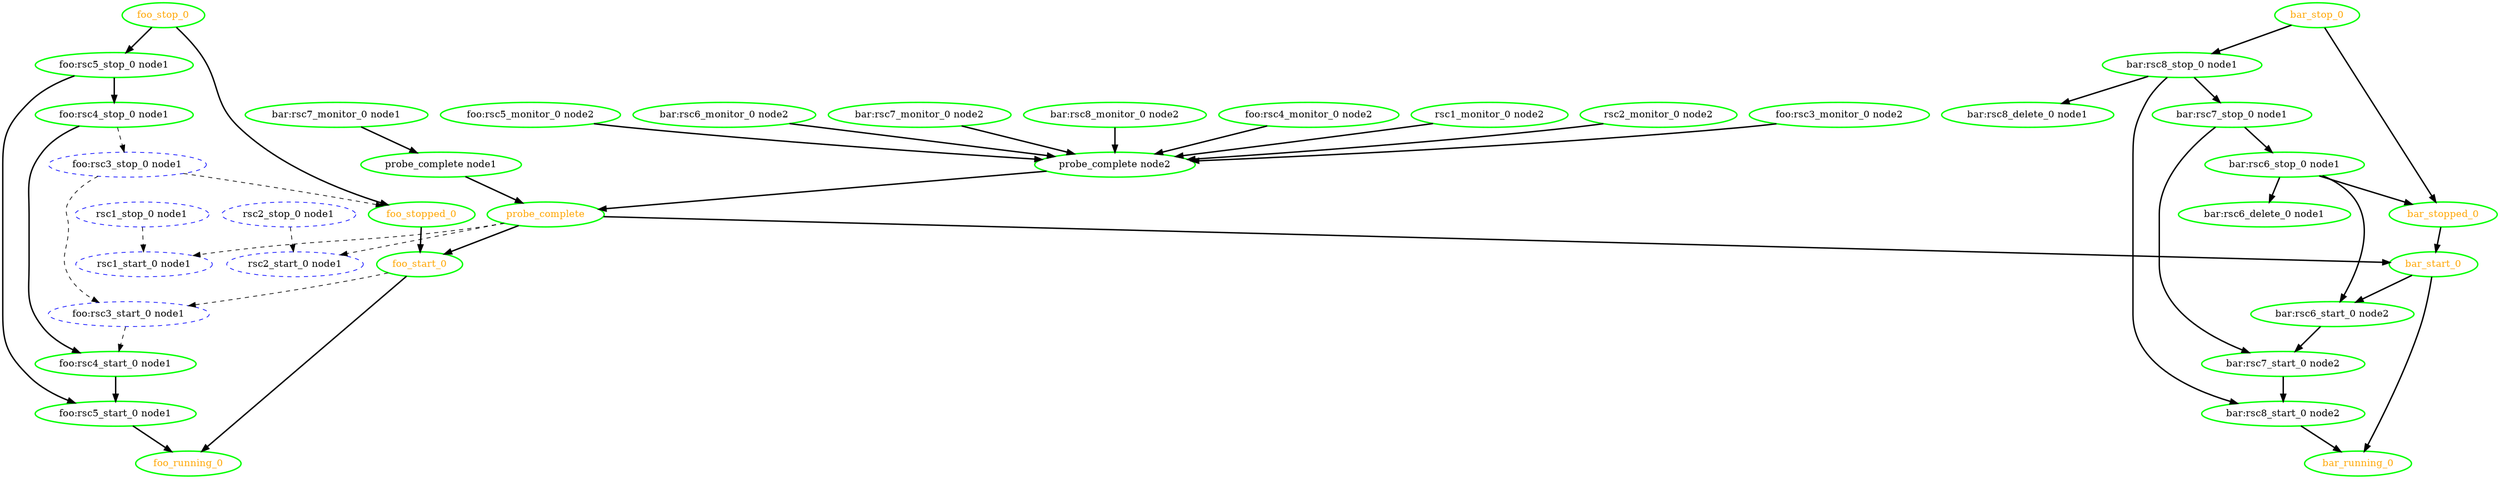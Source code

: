 digraph "g" {
	size = "30,30"
"foo:rsc4_monitor_0 node2" [ style=bold color="green" fontcolor="black" ]
"foo:rsc4_stop_0 node1" [ style=bold color="green" fontcolor="black" ]
"bar:rsc7_start_0 node2" [ style=bold color="green" fontcolor="black" ]
"bar:rsc7_stop_0 node1" [ style=bold color="green" fontcolor="black" ]
"probe_complete" [ style=bold color="green" fontcolor="orange" ]
"probe_complete node1" [ style=bold color="green" fontcolor="black" ]
"bar:rsc7_monitor_0 node1" [ style=bold color="green" fontcolor="black" ]
"probe_complete node2" [ style=bold color="green" fontcolor="black" ]
"rsc1_monitor_0 node2" [ style=bold color="green" fontcolor="black" ]
"rsc2_monitor_0 node2" [ style=bold color="green" fontcolor="black" ]
"foo:rsc3_monitor_0 node2" [ style=bold color="green" fontcolor="black" ]
"foo:rsc5_monitor_0 node2" [ style=bold color="green" fontcolor="black" ]
"bar:rsc6_monitor_0 node2" [ style=bold color="green" fontcolor="black" ]
"bar:rsc7_monitor_0 node2" [ style=bold color="green" fontcolor="black" ]
"bar:rsc8_monitor_0 node2" [ style=bold color="green" fontcolor="black" ]
"rsc1_stop_0 node1" [ style="dashed" color="blue" fontcolor="black" ]
"rsc1_start_0 node1" [ style="dashed" color="blue" fontcolor="black" ]
"rsc2_stop_0 node1" [ style="dashed" color="blue" fontcolor="black" ]
"rsc2_start_0 node1" [ style="dashed" color="blue" fontcolor="black" ]
"foo:rsc3_stop_0 node1" [ style="dashed" color="blue" fontcolor="black" ]
"foo:rsc3_start_0 node1" [ style="dashed" color="blue" fontcolor="black" ]
"foo:rsc4_start_0 node1" [ style=bold color="green" fontcolor="black" ]
"foo:rsc5_stop_0 node1" [ style=bold color="green" fontcolor="black" ]
"foo:rsc5_start_0 node1" [ style=bold color="green" fontcolor="black" ]
"foo_start_0" [ style=bold color="green" fontcolor="orange" ]
"foo_running_0" [ style=bold color="green" fontcolor="orange" ]
"foo_stop_0" [ style=bold color="green" fontcolor="orange" ]
"foo_stopped_0" [ style=bold color="green" fontcolor="orange" ]
"bar:rsc6_stop_0 node1" [ style=bold color="green" fontcolor="black" ]
"bar:rsc6_start_0 node2" [ style=bold color="green" fontcolor="black" ]
"bar:rsc6_delete_0 node1" [ style=bold color="green" fontcolor="black" ]
"bar:rsc8_stop_0 node1" [ style=bold color="green" fontcolor="black" ]
"bar:rsc8_start_0 node2" [ style=bold color="green" fontcolor="black" ]
"bar:rsc8_delete_0 node1" [ style=bold color="green" fontcolor="black" ]
"bar_start_0" [ style=bold color="green" fontcolor="orange" ]
"bar_running_0" [ style=bold color="green" fontcolor="orange" ]
"bar_stop_0" [ style=bold color="green" fontcolor="orange" ]
"bar_stopped_0" [ style=bold color="green" fontcolor="orange" ]
"foo:rsc5_stop_0 node1" -> "foo:rsc4_stop_0 node1" [ style = bold]
"bar:rsc7_stop_0 node1" -> "bar:rsc7_start_0 node2" [ style = bold]
"bar:rsc6_start_0 node2" -> "bar:rsc7_start_0 node2" [ style = bold]
"bar:rsc8_stop_0 node1" -> "bar:rsc7_stop_0 node1" [ style = bold]
"probe_complete node1" -> "probe_complete" [ style = bold]
"probe_complete node2" -> "probe_complete" [ style = bold]
"bar:rsc7_monitor_0 node1" -> "probe_complete node1" [ style = bold]
"foo:rsc4_monitor_0 node2" -> "probe_complete node2" [ style = bold]
"rsc1_monitor_0 node2" -> "probe_complete node2" [ style = bold]
"rsc2_monitor_0 node2" -> "probe_complete node2" [ style = bold]
"foo:rsc3_monitor_0 node2" -> "probe_complete node2" [ style = bold]
"foo:rsc5_monitor_0 node2" -> "probe_complete node2" [ style = bold]
"bar:rsc6_monitor_0 node2" -> "probe_complete node2" [ style = bold]
"bar:rsc7_monitor_0 node2" -> "probe_complete node2" [ style = bold]
"bar:rsc8_monitor_0 node2" -> "probe_complete node2" [ style = bold]
"probe_complete" -> "rsc1_start_0 node1" [ style = dashed]
"rsc1_stop_0 node1" -> "rsc1_start_0 node1" [ style = dashed]
"probe_complete" -> "rsc2_start_0 node1" [ style = dashed]
"rsc2_stop_0 node1" -> "rsc2_start_0 node1" [ style = dashed]
"foo:rsc4_stop_0 node1" -> "foo:rsc3_stop_0 node1" [ style = dashed]
"foo:rsc3_stop_0 node1" -> "foo:rsc3_start_0 node1" [ style = dashed]
"foo_start_0" -> "foo:rsc3_start_0 node1" [ style = dashed]
"foo:rsc4_stop_0 node1" -> "foo:rsc4_start_0 node1" [ style = bold]
"foo:rsc3_start_0 node1" -> "foo:rsc4_start_0 node1" [ style = dashed]
"foo_stop_0" -> "foo:rsc5_stop_0 node1" [ style = bold]
"foo:rsc4_start_0 node1" -> "foo:rsc5_start_0 node1" [ style = bold]
"foo:rsc5_stop_0 node1" -> "foo:rsc5_start_0 node1" [ style = bold]
"probe_complete" -> "foo_start_0" [ style = bold]
"foo_stopped_0" -> "foo_start_0" [ style = bold]
"foo:rsc5_start_0 node1" -> "foo_running_0" [ style = bold]
"foo_start_0" -> "foo_running_0" [ style = bold]
"foo:rsc3_stop_0 node1" -> "foo_stopped_0" [ style = dashed]
"foo_stop_0" -> "foo_stopped_0" [ style = bold]
"bar:rsc7_stop_0 node1" -> "bar:rsc6_stop_0 node1" [ style = bold]
"bar:rsc6_stop_0 node1" -> "bar:rsc6_start_0 node2" [ style = bold]
"bar_start_0" -> "bar:rsc6_start_0 node2" [ style = bold]
"bar:rsc6_stop_0 node1" -> "bar:rsc6_delete_0 node1" [ style = bold]
"bar_stop_0" -> "bar:rsc8_stop_0 node1" [ style = bold]
"bar:rsc7_start_0 node2" -> "bar:rsc8_start_0 node2" [ style = bold]
"bar:rsc8_stop_0 node1" -> "bar:rsc8_start_0 node2" [ style = bold]
"bar:rsc8_stop_0 node1" -> "bar:rsc8_delete_0 node1" [ style = bold]
"probe_complete" -> "bar_start_0" [ style = bold]
"bar_stopped_0" -> "bar_start_0" [ style = bold]
"bar:rsc8_start_0 node2" -> "bar_running_0" [ style = bold]
"bar_start_0" -> "bar_running_0" [ style = bold]
"bar:rsc6_stop_0 node1" -> "bar_stopped_0" [ style = bold]
"bar_stop_0" -> "bar_stopped_0" [ style = bold]
}
